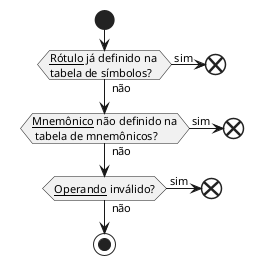 @startuml assembler_flow_validation.puml
!pragma useVerticalIf on

start
if (__Rótulo__ já definido na \ntabela de símbolos?) then ( não)
else ( sim )
  end
endif

if (__Mnemônico__ não definido na\n tabela de mnemônicos?) then ( não)
else ( sim )
  end
endif

if (__Operando__ inválido?) then ( não)
else ( sim )
 end
endif

stop
@enduml